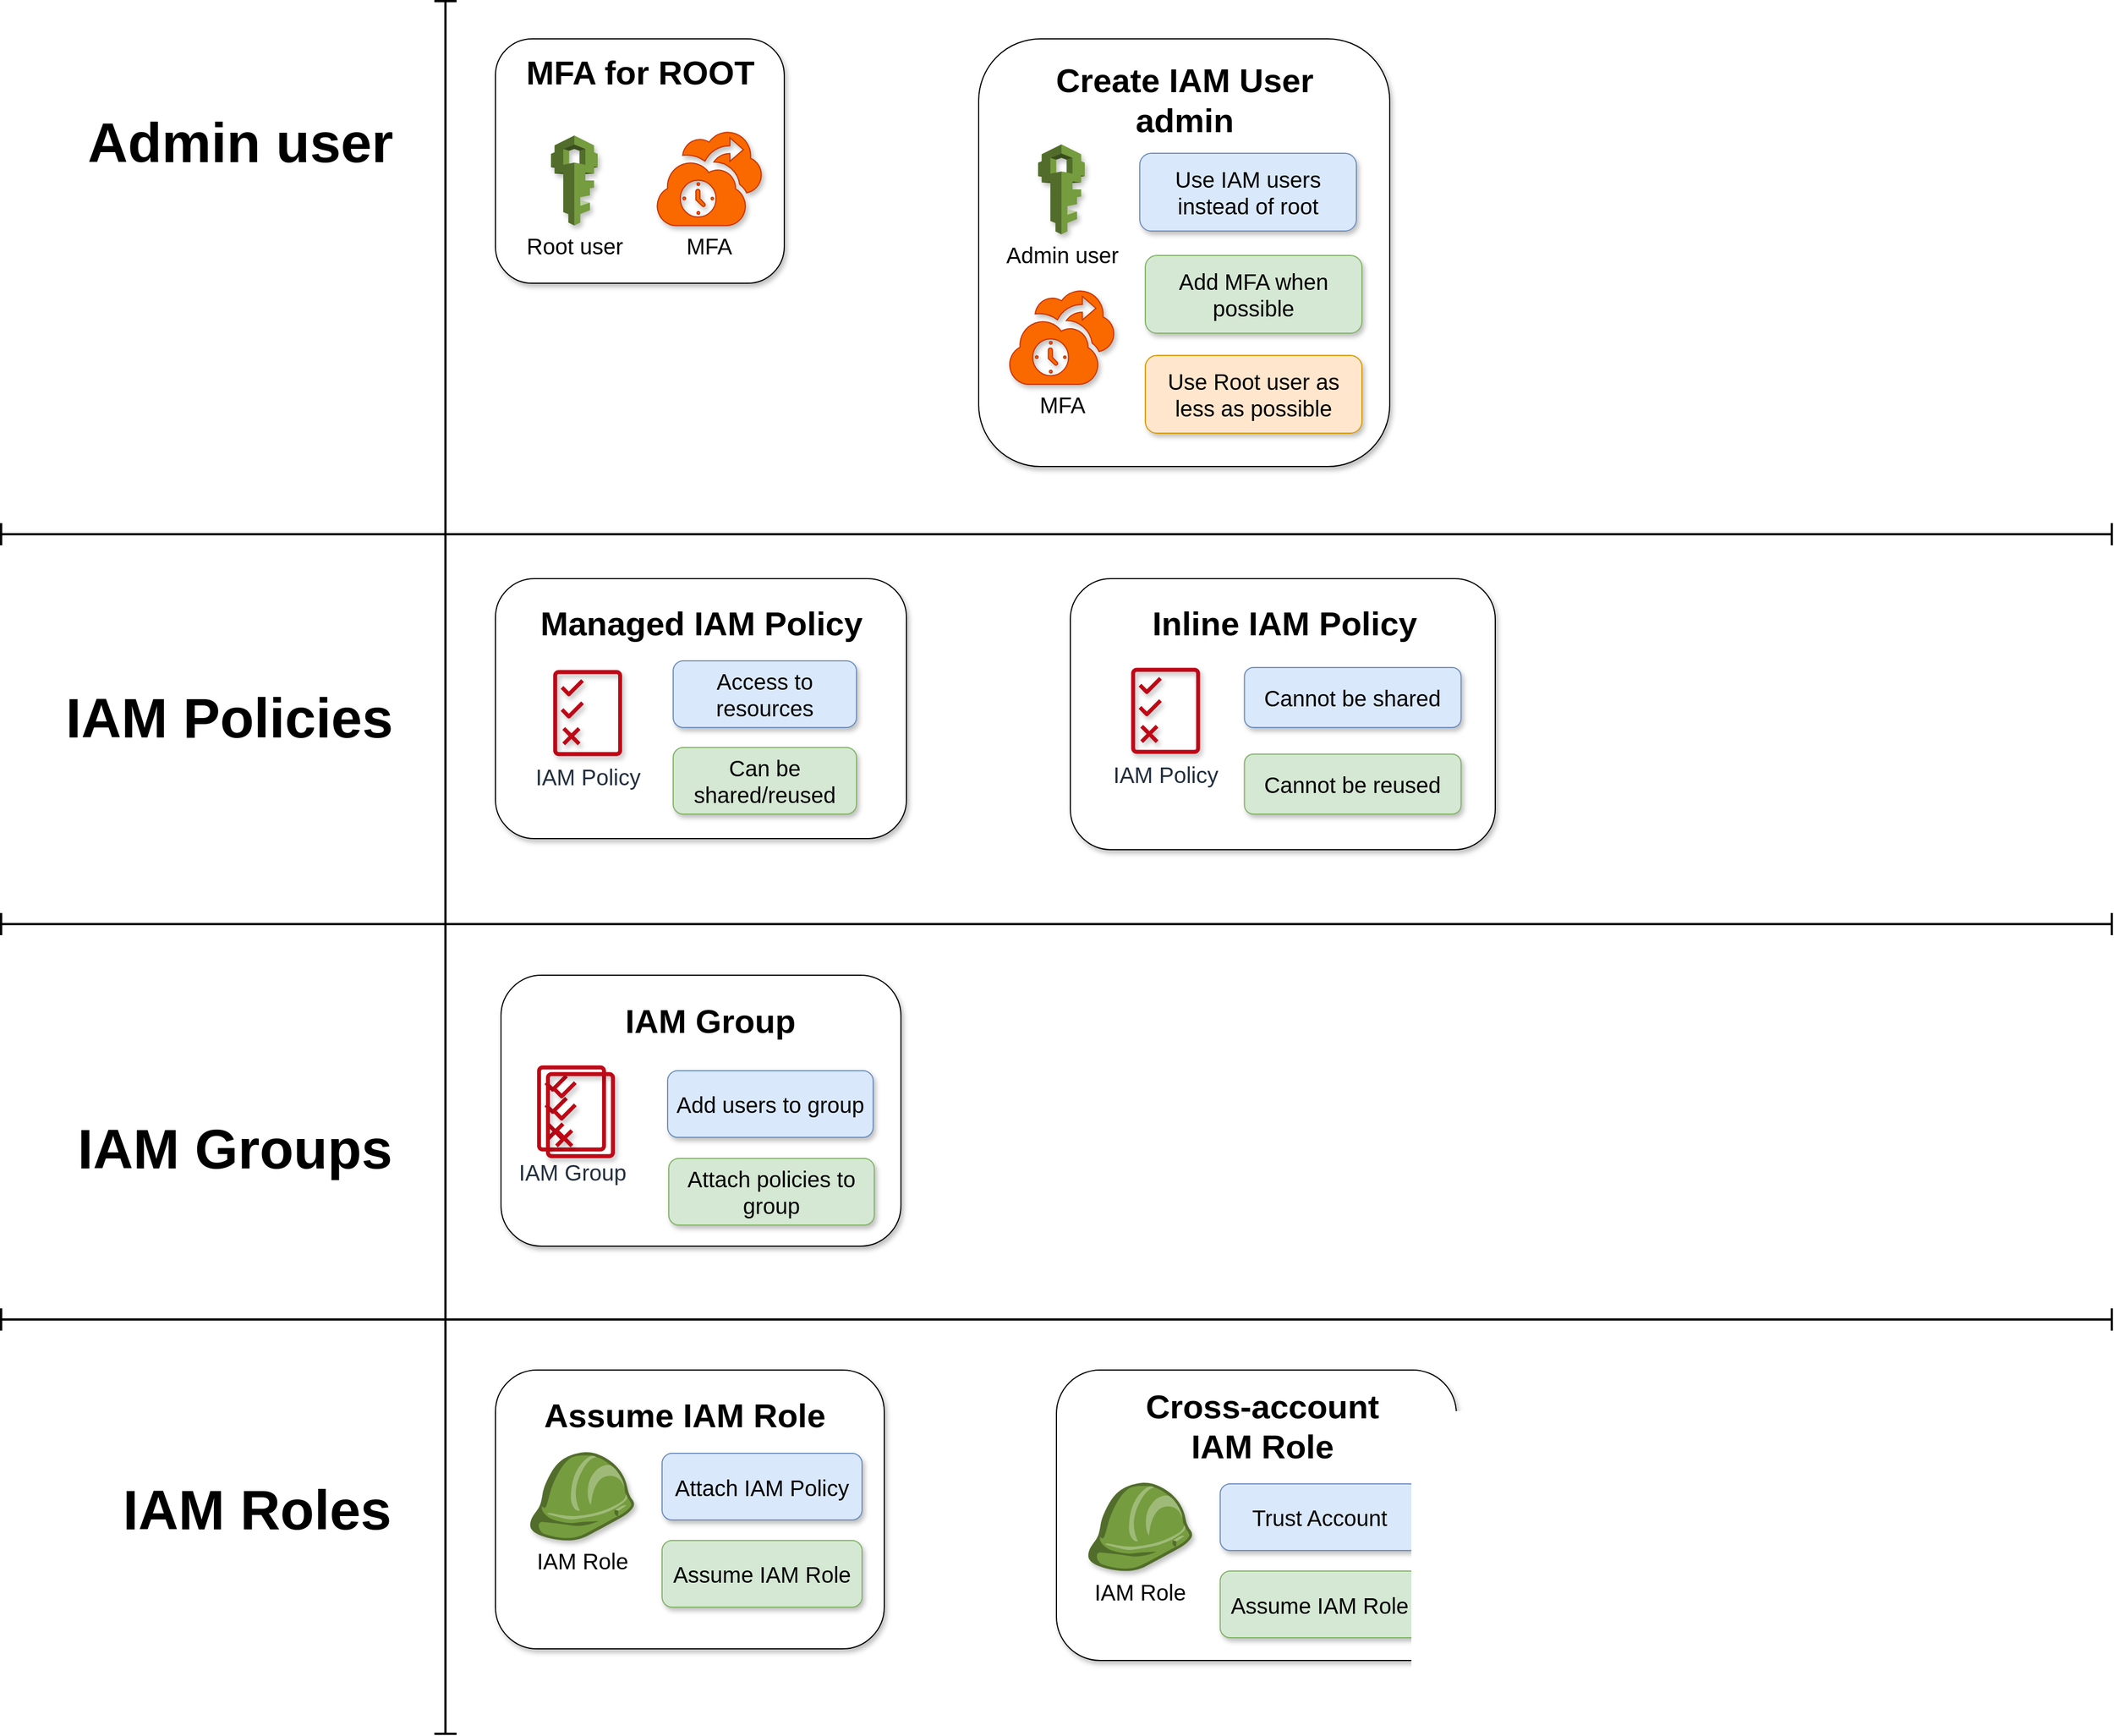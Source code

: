 <mxfile version="16.4.11" type="device" pages="2"><diagram id="0-GvSXkhKC3Nu2vGQJVC" name="road-map iam"><mxGraphModel dx="6731" dy="2569" grid="1" gridSize="10" guides="1" tooltips="1" connect="1" arrows="1" fold="1" page="1" pageScale="1" pageWidth="1920" pageHeight="1200" math="0" shadow="0"><root><mxCell id="0"/><mxCell id="1" parent="0"/><mxCell id="Oh-ckgO7ZUuFVcBlO06j-50" value="" style="rounded=1;whiteSpace=wrap;html=1;fontSize=12;shadow=1;" parent="1" vertex="1"><mxGeometry x="-1460" y="883" width="360" height="244" as="geometry"/></mxCell><mxCell id="Oh-ckgO7ZUuFVcBlO06j-44" value="" style="rounded=1;whiteSpace=wrap;html=1;fontSize=12;shadow=1;" parent="1" vertex="1"><mxGeometry x="-947.5" y="526" width="382.5" height="244" as="geometry"/></mxCell><mxCell id="Oh-ckgO7ZUuFVcBlO06j-38" value="" style="rounded=1;whiteSpace=wrap;html=1;fontSize=12;shadow=1;" parent="1" vertex="1"><mxGeometry x="-1465" y="526" width="370" height="234" as="geometry"/></mxCell><mxCell id="Oh-ckgO7ZUuFVcBlO06j-14" value="" style="rounded=1;whiteSpace=wrap;html=1;fontSize=12;shadow=1;" parent="1" vertex="1"><mxGeometry x="-1030" y="40" width="370" height="385" as="geometry"/></mxCell><mxCell id="Oh-ckgO7ZUuFVcBlO06j-6" value="" style="rounded=1;whiteSpace=wrap;html=1;fontSize=12;shadow=1;" parent="1" vertex="1"><mxGeometry x="-1465" y="40" width="260" height="220" as="geometry"/></mxCell><mxCell id="Oh-ckgO7ZUuFVcBlO06j-3" value="MFA for ROOT" style="text;html=1;align=center;verticalAlign=middle;resizable=0;points=[];autosize=1;strokeColor=none;fillColor=none;fontSize=30;fontStyle=1" parent="1" vertex="1"><mxGeometry x="-1445" y="50" width="220" height="40" as="geometry"/></mxCell><mxCell id="Oh-ckgO7ZUuFVcBlO06j-7" value="Create IAM User&lt;br&gt;admin" style="text;html=1;align=center;verticalAlign=middle;resizable=0;points=[];autosize=1;strokeColor=none;fillColor=none;fontSize=30;fontStyle=1" parent="1" vertex="1"><mxGeometry x="-970" y="55" width="250" height="80" as="geometry"/></mxCell><mxCell id="Oh-ckgO7ZUuFVcBlO06j-27" value="Admin user" style="text;html=1;align=center;verticalAlign=middle;resizable=0;points=[];autosize=1;strokeColor=none;fillColor=none;fontSize=50;fontStyle=1" parent="1" vertex="1"><mxGeometry x="-1840" y="98" width="290" height="70" as="geometry"/></mxCell><mxCell id="Oh-ckgO7ZUuFVcBlO06j-28" value="IAM Policies" style="text;html=1;align=center;verticalAlign=middle;resizable=0;points=[];autosize=1;fontSize=50;fontStyle=1" parent="1" vertex="1"><mxGeometry x="-1860" y="616" width="310" height="70" as="geometry"/></mxCell><mxCell id="Oh-ckgO7ZUuFVcBlO06j-29" value="Managed IAM Policy" style="text;html=1;align=center;verticalAlign=middle;resizable=0;points=[];autosize=1;strokeColor=none;fillColor=none;fontSize=30;fontStyle=1" parent="1" vertex="1"><mxGeometry x="-1435" y="546" width="310" height="40" as="geometry"/></mxCell><mxCell id="Oh-ckgO7ZUuFVcBlO06j-30" value="" style="shape=crossbar;whiteSpace=wrap;html=1;rounded=1;direction=south;fontSize=50;strokeWidth=2;flipH=1;" parent="1" vertex="1"><mxGeometry x="-1520" y="6" width="20" height="1560" as="geometry"/></mxCell><mxCell id="Oh-ckgO7ZUuFVcBlO06j-31" value="&lt;span style=&quot;color: rgba(0 , 0 , 0 , 0) ; font-family: monospace ; font-size: 0px&quot;&gt;%3CmxGraphModel%3E%3Croot%3E%3CmxCell%20id%3D%220%22%2F%3E%3CmxCell%20id%3D%221%22%20parent%3D%220%22%2F%3E%3CmxCell%20id%3D%222%22%20value%3D%22%22%20style%3D%22rounded%3D1%3BwhiteSpace%3Dwrap%3Bhtml%3D1%3BfontSize%3D12%3BfillColor%3D%23f8cecc%3BstrokeColor%3D%23b85450%3B%22%20vertex%3D%221%22%20parent%3D%221%22%3E%3CmxGeometry%20x%3D%221760%22%20y%3D%22440%22%20width%3D%22380%22%20height%3D%22480%22%20as%3D%22geometry%22%2F%3E%3C%2FmxCell%3E%3C%2Froot%3E%3C%2FmxGraphModel%3E&lt;/span&gt;" style="shape=crossbar;whiteSpace=wrap;html=1;rounded=1;fontSize=50;strokeWidth=2;" parent="1" vertex="1"><mxGeometry x="-1910" y="476" width="1900" height="20" as="geometry"/></mxCell><mxCell id="Oh-ckgO7ZUuFVcBlO06j-34" value="Access to resources" style="rounded=1;whiteSpace=wrap;html=1;fontSize=20;fillColor=#dae8fc;strokeColor=#6c8ebf;shadow=1;" parent="1" vertex="1"><mxGeometry x="-1305" y="600" width="165" height="60" as="geometry"/></mxCell><mxCell id="Oh-ckgO7ZUuFVcBlO06j-39" value="Inline IAM Policy" style="text;html=1;align=center;verticalAlign=middle;resizable=0;points=[];autosize=1;strokeColor=none;fillColor=none;fontSize=30;fontStyle=1" parent="1" vertex="1"><mxGeometry x="-880" y="546" width="250" height="40" as="geometry"/></mxCell><mxCell id="Oh-ckgO7ZUuFVcBlO06j-41" value="Cannot be shared" style="rounded=1;whiteSpace=wrap;html=1;fontSize=20;fillColor=#dae8fc;strokeColor=#6c8ebf;shadow=1;" parent="1" vertex="1"><mxGeometry x="-790.75" y="606" width="195" height="54" as="geometry"/></mxCell><mxCell id="Oh-ckgO7ZUuFVcBlO06j-45" value="IAM Group" style="text;html=1;align=center;verticalAlign=middle;resizable=0;points=[];autosize=1;strokeColor=none;fillColor=none;fontSize=30;fontStyle=1" parent="1" vertex="1"><mxGeometry x="-1357.5" y="904" width="170" height="40" as="geometry"/></mxCell><mxCell id="Oh-ckgO7ZUuFVcBlO06j-49" value="Add users to group" style="rounded=1;whiteSpace=wrap;html=1;fontSize=20;fillColor=#dae8fc;strokeColor=#6c8ebf;shadow=1;" parent="1" vertex="1"><mxGeometry x="-1310" y="969" width="185" height="60" as="geometry"/></mxCell><mxCell id="Oh-ckgO7ZUuFVcBlO06j-63" value="&lt;span style=&quot;color: rgba(0 , 0 , 0 , 0) ; font-family: monospace ; font-size: 0px&quot;&gt;%3CmxGraphModel%3E%3Croot%3E%3CmxCell%20id%3D%220%22%2F%3E%3CmxCell%20id%3D%221%22%20parent%3D%220%22%2F%3E%3CmxCell%20id%3D%222%22%20value%3D%22%22%20style%3D%22rounded%3D1%3BwhiteSpace%3Dwrap%3Bhtml%3D1%3BfontSize%3D12%3BfillColor%3D%23f8cecc%3BstrokeColor%3D%23b85450%3B%22%20vertex%3D%221%22%20parent%3D%221%22%3E%3CmxGeometry%20x%3D%221760%22%20y%3D%22440%22%20width%3D%22380%22%20height%3D%22480%22%20as%3D%22geometry%22%2F%3E%3C%2FmxCell%3E%3C%2Froot%3E%3C%2FmxGraphModel%3E&lt;/span&gt;" style="shape=crossbar;whiteSpace=wrap;html=1;rounded=1;fontSize=50;strokeWidth=2;" parent="1" vertex="1"><mxGeometry x="-1910" y="827" width="1900" height="20" as="geometry"/></mxCell><mxCell id="Oh-ckgO7ZUuFVcBlO06j-64" value="IAM Groups" style="text;html=1;align=center;verticalAlign=middle;resizable=0;points=[];autosize=1;fontSize=50;fontStyle=1" parent="1" vertex="1"><mxGeometry x="-1850" y="1004" width="300" height="70" as="geometry"/></mxCell><mxCell id="Oh-ckgO7ZUuFVcBlO06j-79" value="&lt;span style=&quot;color: rgba(0 , 0 , 0 , 0) ; font-family: monospace ; font-size: 0px&quot;&gt;%3CmxGraphModel%3E%3Croot%3E%3CmxCell%20id%3D%220%22%2F%3E%3CmxCell%20id%3D%221%22%20parent%3D%220%22%2F%3E%3CmxCell%20id%3D%222%22%20value%3D%22%22%20style%3D%22rounded%3D1%3BwhiteSpace%3Dwrap%3Bhtml%3D1%3BfontSize%3D12%3BfillColor%3D%23f8cecc%3BstrokeColor%3D%23b85450%3B%22%20vertex%3D%221%22%20parent%3D%221%22%3E%3CmxGeometry%20x%3D%221760%22%20y%3D%22440%22%20width%3D%22380%22%20height%3D%22480%22%20as%3D%22geometry%22%2F%3E%3C%2FmxCell%3E%3C%2Froot%3E%3C%2FmxGraphModel%3E&lt;/span&gt;" style="shape=crossbar;whiteSpace=wrap;html=1;rounded=1;fontSize=50;strokeWidth=2;" parent="1" vertex="1"><mxGeometry x="-1910" y="1183" width="1900" height="20" as="geometry"/></mxCell><mxCell id="Oh-ckgO7ZUuFVcBlO06j-80" value="IAM Roles" style="text;html=1;align=center;verticalAlign=middle;resizable=0;points=[];autosize=1;fontSize=50;fontStyle=1;" parent="1" vertex="1"><mxGeometry x="-1810" y="1329" width="260" height="70" as="geometry"/></mxCell><mxCell id="YPXdEZ1_uIu6bX-hic8D-4" value="" style="rounded=1;whiteSpace=wrap;html=1;fontSize=12;shadow=1;" parent="1" vertex="1"><mxGeometry x="-1465" y="1238.5" width="350" height="251" as="geometry"/></mxCell><mxCell id="YPXdEZ1_uIu6bX-hic8D-5" value="Assume IAM Role" style="text;html=1;align=center;verticalAlign=middle;resizable=0;points=[];autosize=1;strokeColor=none;fillColor=none;fontSize=30;fontStyle=1" parent="1" vertex="1"><mxGeometry x="-1430" y="1258.5" width="270" height="40" as="geometry"/></mxCell><mxCell id="YPXdEZ1_uIu6bX-hic8D-7" value="Attach IAM Policy" style="rounded=1;whiteSpace=wrap;html=1;fontSize=20;fillColor=#dae8fc;strokeColor=#6c8ebf;shadow=1;" parent="1" vertex="1"><mxGeometry x="-1315" y="1313.5" width="180" height="60" as="geometry"/></mxCell><mxCell id="Uyy3OsFhqPigC0ySXA8K-1" value="Root user" style="outlineConnect=0;dashed=0;verticalLabelPosition=bottom;verticalAlign=top;align=center;html=1;shape=mxgraph.aws3.iam;fillColor=#759C3E;gradientColor=none;fontSize=20;shadow=1;" parent="1" vertex="1"><mxGeometry x="-1415" y="127" width="42" height="81" as="geometry"/></mxCell><mxCell id="Uyy3OsFhqPigC0ySXA8K-2" value="MFA" style="verticalLabelPosition=bottom;html=1;verticalAlign=top;align=center;strokeColor=#C73500;fillColor=#fa6800;shape=mxgraph.azure.backup_service;fontSize=20;fontColor=#000000;shadow=1;" parent="1" vertex="1"><mxGeometry x="-1320.55" y="122.13" width="95.55" height="86" as="geometry"/></mxCell><mxCell id="Uyy3OsFhqPigC0ySXA8K-3" value="Admin user" style="outlineConnect=0;dashed=0;verticalLabelPosition=bottom;verticalAlign=top;align=center;html=1;shape=mxgraph.aws3.iam;fillColor=#759C3E;gradientColor=none;fontSize=20;shadow=1;" parent="1" vertex="1"><mxGeometry x="-976.5" y="135" width="42" height="81" as="geometry"/></mxCell><mxCell id="Uyy3OsFhqPigC0ySXA8K-4" value="Use IAM users instead of root" style="rounded=1;whiteSpace=wrap;html=1;fontSize=20;fillColor=#dae8fc;strokeColor=#6c8ebf;shadow=1;" parent="1" vertex="1"><mxGeometry x="-885" y="143" width="195" height="70" as="geometry"/></mxCell><mxCell id="Uyy3OsFhqPigC0ySXA8K-5" value="Add MFA when possible" style="rounded=1;whiteSpace=wrap;html=1;fontSize=20;fillColor=#d5e8d4;strokeColor=#82b366;shadow=1;" parent="1" vertex="1"><mxGeometry x="-880" y="235" width="195" height="70" as="geometry"/></mxCell><mxCell id="Uyy3OsFhqPigC0ySXA8K-6" value="MFA" style="verticalLabelPosition=bottom;html=1;verticalAlign=top;align=center;strokeColor=#C73500;fillColor=#fa6800;shape=mxgraph.azure.backup_service;fontSize=20;fontColor=#000000;shadow=1;" parent="1" vertex="1"><mxGeometry x="-1003.27" y="265" width="95.55" height="86" as="geometry"/></mxCell><mxCell id="Uyy3OsFhqPigC0ySXA8K-7" value="Use Root user as less as possible" style="rounded=1;whiteSpace=wrap;html=1;fontSize=20;fillColor=#ffe6cc;strokeColor=#d79b00;shadow=1;" parent="1" vertex="1"><mxGeometry x="-880" y="325" width="195" height="70" as="geometry"/></mxCell><mxCell id="sbU-j1md8Da2skeAmsMv-1" value="IAM Policy" style="sketch=0;outlineConnect=0;fontColor=#232F3E;gradientColor=none;fillColor=#BF0816;strokeColor=none;dashed=0;verticalLabelPosition=bottom;verticalAlign=top;align=center;html=1;fontSize=20;fontStyle=0;aspect=fixed;pointerEvents=1;shape=mxgraph.aws4.permissions;shadow=1;" parent="1" vertex="1"><mxGeometry x="-1413" y="608" width="62" height="78" as="geometry"/></mxCell><mxCell id="sbU-j1md8Da2skeAmsMv-2" value="IAM Policy" style="sketch=0;outlineConnect=0;fontColor=#232F3E;gradientColor=none;fillColor=#BF0816;strokeColor=none;dashed=0;verticalLabelPosition=bottom;verticalAlign=top;align=center;html=1;fontSize=20;fontStyle=0;aspect=fixed;pointerEvents=1;shape=mxgraph.aws4.permissions;shadow=1;" parent="1" vertex="1"><mxGeometry x="-892.72" y="606" width="62" height="78" as="geometry"/></mxCell><mxCell id="sbU-j1md8Da2skeAmsMv-3" value="Cannot be reused" style="rounded=1;whiteSpace=wrap;html=1;fontSize=20;fillColor=#d5e8d4;strokeColor=#82b366;shadow=1;" parent="1" vertex="1"><mxGeometry x="-790.75" y="684" width="195" height="54" as="geometry"/></mxCell><mxCell id="sbU-j1md8Da2skeAmsMv-6" value="" style="group" parent="1" vertex="1" connectable="0"><mxGeometry x="-1427.5" y="964" width="70" height="84" as="geometry"/></mxCell><mxCell id="sbU-j1md8Da2skeAmsMv-4" value="IAM Group" style="sketch=0;outlineConnect=0;fontColor=#232F3E;gradientColor=none;fillColor=#BF0816;strokeColor=none;dashed=0;verticalLabelPosition=bottom;verticalAlign=top;align=center;html=1;fontSize=20;fontStyle=0;aspect=fixed;pointerEvents=1;shape=mxgraph.aws4.permissions;" parent="sbU-j1md8Da2skeAmsMv-6" vertex="1"><mxGeometry width="62" height="78" as="geometry"/></mxCell><mxCell id="sbU-j1md8Da2skeAmsMv-5" value="" style="sketch=0;outlineConnect=0;fontColor=#232F3E;gradientColor=none;fillColor=#BF0816;strokeColor=none;dashed=0;verticalLabelPosition=bottom;verticalAlign=top;align=center;html=1;fontSize=20;fontStyle=0;aspect=fixed;pointerEvents=1;shape=mxgraph.aws4.permissions;shadow=1;" parent="sbU-j1md8Da2skeAmsMv-6" vertex="1"><mxGeometry x="8" y="6" width="62" height="78" as="geometry"/></mxCell><mxCell id="sbU-j1md8Da2skeAmsMv-7" value="Attach policies to group" style="rounded=1;whiteSpace=wrap;html=1;fontSize=20;fillColor=#d5e8d4;strokeColor=#82b366;shadow=1;" parent="1" vertex="1"><mxGeometry x="-1309" y="1048" width="185" height="60" as="geometry"/></mxCell><mxCell id="sbU-j1md8Da2skeAmsMv-8" value="Can be shared/reused" style="rounded=1;whiteSpace=wrap;html=1;fontSize=20;fillColor=#d5e8d4;strokeColor=#82b366;shadow=1;" parent="1" vertex="1"><mxGeometry x="-1305" y="678" width="165" height="60" as="geometry"/></mxCell><mxCell id="wiMlpSuGlvcjk6ohJ9-M-1" value="IAM Role" style="outlineConnect=0;dashed=0;verticalLabelPosition=bottom;verticalAlign=top;align=center;html=1;shape=mxgraph.aws3.role;fillColor=#759C3E;gradientColor=none;fontSize=20;shadow=1;" parent="1" vertex="1"><mxGeometry x="-1434.75" y="1312.5" width="94.5" height="79.5" as="geometry"/></mxCell><mxCell id="wiMlpSuGlvcjk6ohJ9-M-2" value="Assume IAM Role" style="rounded=1;whiteSpace=wrap;html=1;fontSize=20;fillColor=#d5e8d4;strokeColor=#82b366;shadow=1;" parent="1" vertex="1"><mxGeometry x="-1315" y="1392" width="180" height="60" as="geometry"/></mxCell><mxCell id="wiMlpSuGlvcjk6ohJ9-M-3" value="" style="rounded=1;whiteSpace=wrap;html=1;fontSize=12;shadow=1;" parent="1" vertex="1"><mxGeometry x="-960" y="1238.5" width="360" height="261.5" as="geometry"/></mxCell><mxCell id="wiMlpSuGlvcjk6ohJ9-M-4" value="Cross-account&lt;br&gt;IAM Role" style="text;html=1;align=center;verticalAlign=middle;resizable=0;points=[];autosize=1;strokeColor=none;fillColor=none;fontSize=30;fontStyle=1" parent="1" vertex="1"><mxGeometry x="-890" y="1249" width="230" height="80" as="geometry"/></mxCell><mxCell id="wiMlpSuGlvcjk6ohJ9-M-5" value="Trust Account" style="rounded=1;whiteSpace=wrap;html=1;fontSize=20;fillColor=#dae8fc;strokeColor=#6c8ebf;shadow=1;" parent="1" vertex="1"><mxGeometry x="-812.62" y="1341" width="180" height="60" as="geometry"/></mxCell><mxCell id="wiMlpSuGlvcjk6ohJ9-M-6" value="IAM Role" style="outlineConnect=0;dashed=0;verticalLabelPosition=bottom;verticalAlign=top;align=center;html=1;shape=mxgraph.aws3.role;fillColor=#759C3E;gradientColor=none;fontSize=20;shadow=1;" parent="1" vertex="1"><mxGeometry x="-932.37" y="1340" width="94.5" height="79.5" as="geometry"/></mxCell><mxCell id="wiMlpSuGlvcjk6ohJ9-M-7" value="Assume IAM Role" style="rounded=1;whiteSpace=wrap;html=1;fontSize=20;fillColor=#d5e8d4;strokeColor=#82b366;shadow=1;" parent="1" vertex="1"><mxGeometry x="-812.62" y="1419.5" width="180" height="60" as="geometry"/></mxCell></root></mxGraphModel></diagram><diagram name="road-map bonus" id="kgJVDcrZUU0bgmdiiOn0"><mxGraphModel dx="4982" dy="1635" grid="1" gridSize="10" guides="1" tooltips="1" connect="1" arrows="1" fold="1" page="1" pageScale="1" pageWidth="1920" pageHeight="1200" math="0" shadow="0"><root><mxCell id="ldA6gGHe_DE6ja7nPvts-0"/><mxCell id="ldA6gGHe_DE6ja7nPvts-1" parent="ldA6gGHe_DE6ja7nPvts-0"/><mxCell id="ldA6gGHe_DE6ja7nPvts-12" value="" style="shape=crossbar;whiteSpace=wrap;html=1;rounded=1;direction=south;fontSize=50;strokeWidth=2;" parent="ldA6gGHe_DE6ja7nPvts-1" vertex="1"><mxGeometry x="-1520" y="3" width="20" height="337" as="geometry"/></mxCell><mxCell id="ldA6gGHe_DE6ja7nPvts-27" value="AWS CLI" style="text;html=1;align=center;verticalAlign=middle;resizable=0;points=[];autosize=1;fontSize=50;fontStyle=1" parent="ldA6gGHe_DE6ja7nPvts-1" vertex="1"><mxGeometry x="-1764" y="88" width="220" height="70" as="geometry"/></mxCell><mxCell id="ldA6gGHe_DE6ja7nPvts-50" value="" style="rounded=1;whiteSpace=wrap;html=1;fontSize=12;shadow=1;" parent="ldA6gGHe_DE6ja7nPvts-1" vertex="1"><mxGeometry x="-1469" y="18" width="350" height="240" as="geometry"/></mxCell><mxCell id="ldA6gGHe_DE6ja7nPvts-51" value="User Profile" style="text;html=1;align=center;verticalAlign=middle;resizable=0;points=[];autosize=1;strokeColor=none;fillColor=none;fontSize=30;fontStyle=1" parent="ldA6gGHe_DE6ja7nPvts-1" vertex="1"><mxGeometry x="-1374" y="38" width="180" height="40" as="geometry"/></mxCell><mxCell id="ldA6gGHe_DE6ja7nPvts-52" value="Create Access Key" style="rounded=1;whiteSpace=wrap;html=1;fontSize=20;fillColor=#dae8fc;strokeColor=#6c8ebf;shadow=1;" parent="ldA6gGHe_DE6ja7nPvts-1" vertex="1"><mxGeometry x="-1319" y="93" width="180" height="60" as="geometry"/></mxCell><mxCell id="ldA6gGHe_DE6ja7nPvts-53" value="Use CLI profile" style="rounded=1;whiteSpace=wrap;html=1;fontSize=20;fillColor=#d5e8d4;strokeColor=#82b366;shadow=1;" parent="ldA6gGHe_DE6ja7nPvts-1" vertex="1"><mxGeometry x="-1319" y="171.5" width="180" height="60" as="geometry"/></mxCell><mxCell id="ldA6gGHe_DE6ja7nPvts-54" value="AWS CLI" style="sketch=0;outlineConnect=0;fontColor=#000000;fillColor=#6a00ff;strokeColor=#3700CC;dashed=0;verticalLabelPosition=bottom;verticalAlign=top;align=center;html=1;fontSize=20;fontStyle=0;aspect=fixed;pointerEvents=1;shape=mxgraph.aws4.ecs_copilot_cli;shadow=1;" parent="ldA6gGHe_DE6ja7nPvts-1" vertex="1"><mxGeometry x="-1440.41" y="90" width="88.91" height="81.5" as="geometry"/></mxCell><mxCell id="ldA6gGHe_DE6ja7nPvts-55" value="" style="rounded=1;whiteSpace=wrap;html=1;fontSize=12;shadow=1;" parent="ldA6gGHe_DE6ja7nPvts-1" vertex="1"><mxGeometry x="-999" y="18" width="375" height="240" as="geometry"/></mxCell><mxCell id="ldA6gGHe_DE6ja7nPvts-56" value="IAM Role profile" style="text;html=1;align=center;verticalAlign=middle;resizable=0;points=[];autosize=1;strokeColor=none;fillColor=none;fontSize=30;fontStyle=1" parent="ldA6gGHe_DE6ja7nPvts-1" vertex="1"><mxGeometry x="-924" y="38" width="240" height="40" as="geometry"/></mxCell><mxCell id="ldA6gGHe_DE6ja7nPvts-57" value="Assume IAM Role" style="rounded=1;whiteSpace=wrap;html=1;fontSize=20;fillColor=#dae8fc;strokeColor=#6c8ebf;shadow=1;" parent="ldA6gGHe_DE6ja7nPvts-1" vertex="1"><mxGeometry x="-849" y="93" width="195" height="60" as="geometry"/></mxCell><mxCell id="ldA6gGHe_DE6ja7nPvts-58" value="Use CLI role profile" style="rounded=1;whiteSpace=wrap;html=1;fontSize=20;fillColor=#d5e8d4;strokeColor=#82b366;shadow=1;" parent="ldA6gGHe_DE6ja7nPvts-1" vertex="1"><mxGeometry x="-849" y="171.5" width="195" height="60" as="geometry"/></mxCell><mxCell id="ldA6gGHe_DE6ja7nPvts-59" value="AWS CLI" style="sketch=0;outlineConnect=0;fontColor=#000000;fillColor=#6a00ff;strokeColor=#3700CC;dashed=0;verticalLabelPosition=bottom;verticalAlign=top;align=center;html=1;fontSize=20;fontStyle=0;aspect=fixed;pointerEvents=1;shape=mxgraph.aws4.ecs_copilot_cli;shadow=1;" parent="ldA6gGHe_DE6ja7nPvts-1" vertex="1"><mxGeometry x="-970.41" y="90" width="88.91" height="81.5" as="geometry"/></mxCell><mxCell id="ldA6gGHe_DE6ja7nPvts-60" value="" style="rounded=1;whiteSpace=wrap;html=1;fontSize=12;shadow=1;" parent="ldA6gGHe_DE6ja7nPvts-1" vertex="1"><mxGeometry x="-484" y="18" width="350" height="270" as="geometry"/></mxCell><mxCell id="ldA6gGHe_DE6ja7nPvts-61" value="CLI Regions" style="text;html=1;align=center;verticalAlign=middle;resizable=0;points=[];autosize=1;strokeColor=none;fillColor=none;fontSize=30;fontStyle=1" parent="ldA6gGHe_DE6ja7nPvts-1" vertex="1"><mxGeometry x="-394" y="38" width="190" height="40" as="geometry"/></mxCell><mxCell id="ldA6gGHe_DE6ja7nPvts-62" value="configuration" style="rounded=1;whiteSpace=wrap;html=1;fontSize=20;fillColor=#dae8fc;strokeColor=#6c8ebf;shadow=1;" parent="ldA6gGHe_DE6ja7nPvts-1" vertex="1"><mxGeometry x="-334" y="93" width="160" height="45" as="geometry"/></mxCell><mxCell id="ldA6gGHe_DE6ja7nPvts-63" value="CLI flag" style="rounded=1;whiteSpace=wrap;html=1;fontSize=20;fillColor=#d5e8d4;strokeColor=#82b366;shadow=1;" parent="ldA6gGHe_DE6ja7nPvts-1" vertex="1"><mxGeometry x="-334" y="153" width="160" height="45" as="geometry"/></mxCell><mxCell id="ldA6gGHe_DE6ja7nPvts-64" value="AWS CLI" style="sketch=0;outlineConnect=0;fontColor=#000000;fillColor=#6a00ff;strokeColor=#3700CC;dashed=0;verticalLabelPosition=bottom;verticalAlign=top;align=center;html=1;fontSize=20;fontStyle=0;aspect=fixed;pointerEvents=1;shape=mxgraph.aws4.ecs_copilot_cli;shadow=1;" parent="ldA6gGHe_DE6ja7nPvts-1" vertex="1"><mxGeometry x="-455.41" y="90" width="88.91" height="81.5" as="geometry"/></mxCell><mxCell id="ldA6gGHe_DE6ja7nPvts-65" value="Environment variable" style="rounded=1;whiteSpace=wrap;html=1;fontSize=20;fillColor=#ffe6cc;strokeColor=#d79b00;shadow=1;" parent="ldA6gGHe_DE6ja7nPvts-1" vertex="1"><mxGeometry x="-334" y="218" width="160" height="50" as="geometry"/></mxCell></root></mxGraphModel></diagram></mxfile>